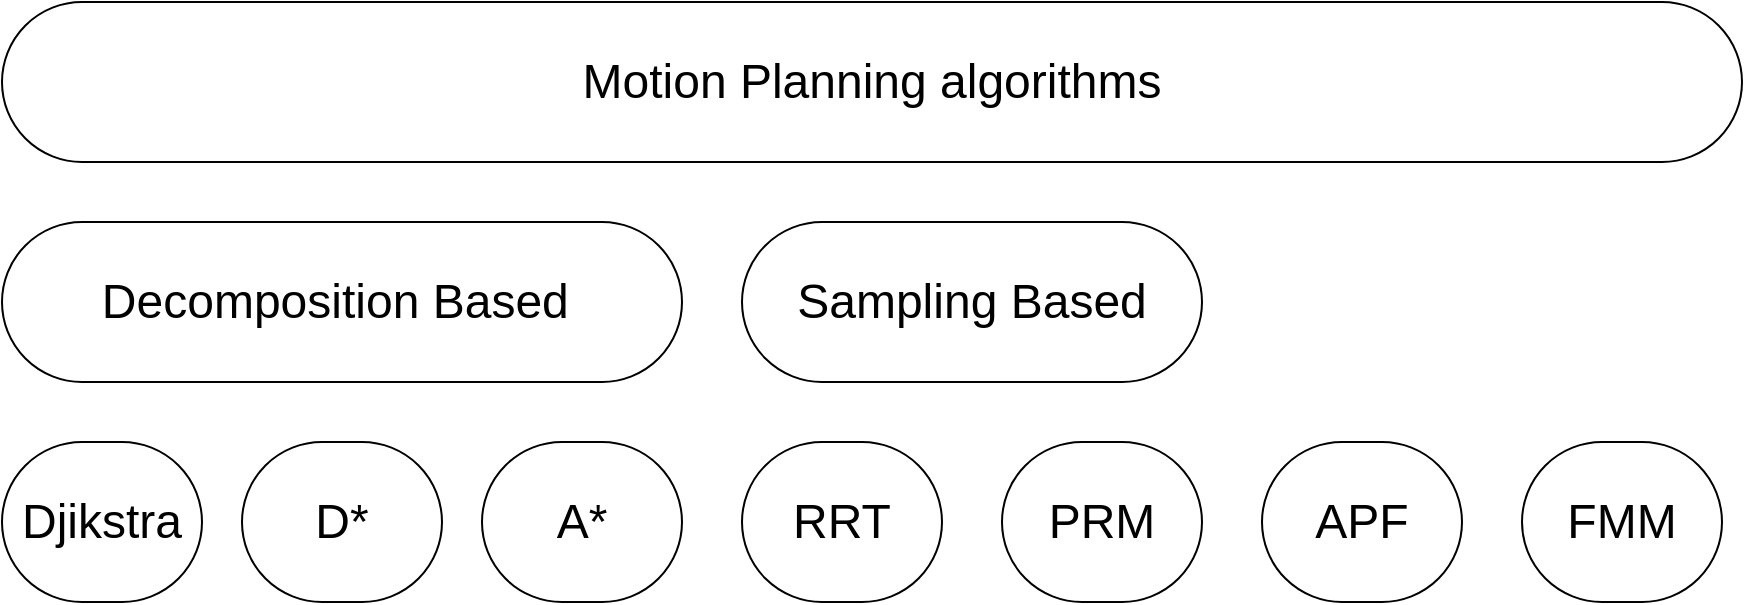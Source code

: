 <mxfile version="25.0.1">
  <diagram name="Page-1" id="KlBNU3gMlBzk0mecVJpD">
    <mxGraphModel dx="2158" dy="924" grid="1" gridSize="10" guides="1" tooltips="1" connect="1" arrows="1" fold="1" page="1" pageScale="1" pageWidth="850" pageHeight="1100" math="0" shadow="0">
      <root>
        <mxCell id="0" />
        <mxCell id="1" parent="0" />
        <mxCell id="_l40FFRcOn8nGsp9NCON-2" value="&lt;span style=&quot;font-size: 24px;&quot;&gt;Motion Planning algorithms&lt;/span&gt;" style="rounded=1;whiteSpace=wrap;html=1;gradientColor=none;fillColor=default;arcSize=50;" parent="1" vertex="1">
          <mxGeometry x="-120" y="200" width="870" height="80" as="geometry" />
        </mxCell>
        <mxCell id="_l40FFRcOn8nGsp9NCON-5" value="&lt;span style=&quot;font-size: 24px;&quot;&gt;Decomposition Based&amp;nbsp;&lt;/span&gt;" style="rounded=1;whiteSpace=wrap;html=1;gradientColor=none;fillColor=default;arcSize=50;" parent="1" vertex="1">
          <mxGeometry x="-120" y="310" width="340" height="80" as="geometry" />
        </mxCell>
        <mxCell id="_l40FFRcOn8nGsp9NCON-6" value="&lt;span style=&quot;font-size: 24px;&quot;&gt;Djikstra&lt;/span&gt;" style="rounded=1;whiteSpace=wrap;html=1;gradientColor=none;fillColor=default;arcSize=50;" parent="1" vertex="1">
          <mxGeometry x="-120" y="420" width="100" height="80" as="geometry" />
        </mxCell>
        <mxCell id="_l40FFRcOn8nGsp9NCON-7" value="&lt;span style=&quot;font-size: 24px;&quot;&gt;Sampling Based&lt;/span&gt;" style="rounded=1;whiteSpace=wrap;html=1;gradientColor=none;fillColor=default;arcSize=50;" parent="1" vertex="1">
          <mxGeometry x="250" y="310" width="230" height="80" as="geometry" />
        </mxCell>
        <mxCell id="HrClhL4IU1lc_NUUf7Lj-1" value="&lt;span style=&quot;font-size: 24px;&quot;&gt;D*&lt;/span&gt;" style="rounded=1;whiteSpace=wrap;html=1;gradientColor=none;fillColor=default;arcSize=50;" vertex="1" parent="1">
          <mxGeometry y="420" width="100" height="80" as="geometry" />
        </mxCell>
        <mxCell id="HrClhL4IU1lc_NUUf7Lj-2" value="&lt;span style=&quot;font-size: 24px;&quot;&gt;A*&lt;/span&gt;" style="rounded=1;whiteSpace=wrap;html=1;gradientColor=none;fillColor=default;arcSize=50;" vertex="1" parent="1">
          <mxGeometry x="120" y="420" width="100" height="80" as="geometry" />
        </mxCell>
        <mxCell id="HrClhL4IU1lc_NUUf7Lj-4" value="&lt;span style=&quot;font-size: 24px;&quot;&gt;RRT&lt;/span&gt;" style="rounded=1;whiteSpace=wrap;html=1;gradientColor=none;fillColor=default;arcSize=50;" vertex="1" parent="1">
          <mxGeometry x="250" y="420" width="100" height="80" as="geometry" />
        </mxCell>
        <mxCell id="HrClhL4IU1lc_NUUf7Lj-5" value="&lt;span style=&quot;font-size: 24px;&quot;&gt;PRM&lt;/span&gt;" style="rounded=1;whiteSpace=wrap;html=1;gradientColor=none;fillColor=default;arcSize=50;" vertex="1" parent="1">
          <mxGeometry x="380" y="420" width="100" height="80" as="geometry" />
        </mxCell>
        <mxCell id="HrClhL4IU1lc_NUUf7Lj-6" value="&lt;span style=&quot;font-size: 24px;&quot;&gt;APF&lt;/span&gt;" style="rounded=1;whiteSpace=wrap;html=1;gradientColor=none;fillColor=default;arcSize=50;" vertex="1" parent="1">
          <mxGeometry x="510" y="420" width="100" height="80" as="geometry" />
        </mxCell>
        <mxCell id="HrClhL4IU1lc_NUUf7Lj-7" value="&lt;span style=&quot;font-size: 24px;&quot;&gt;FMM&lt;/span&gt;" style="rounded=1;whiteSpace=wrap;html=1;gradientColor=none;fillColor=default;arcSize=50;" vertex="1" parent="1">
          <mxGeometry x="640" y="420" width="100" height="80" as="geometry" />
        </mxCell>
      </root>
    </mxGraphModel>
  </diagram>
</mxfile>
